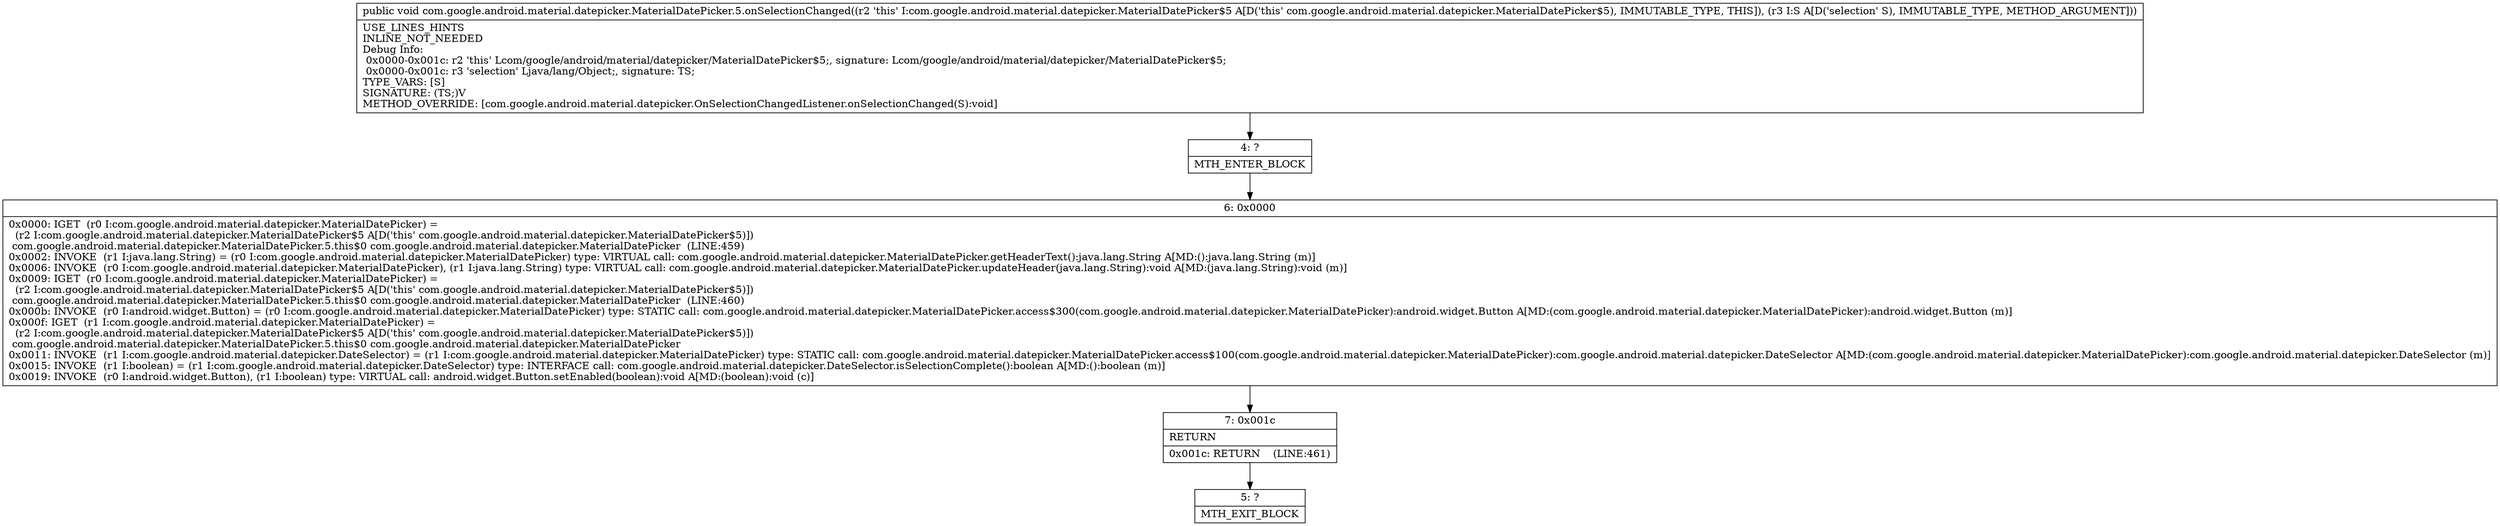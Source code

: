 digraph "CFG forcom.google.android.material.datepicker.MaterialDatePicker.5.onSelectionChanged(Ljava\/lang\/Object;)V" {
Node_4 [shape=record,label="{4\:\ ?|MTH_ENTER_BLOCK\l}"];
Node_6 [shape=record,label="{6\:\ 0x0000|0x0000: IGET  (r0 I:com.google.android.material.datepicker.MaterialDatePicker) = \l  (r2 I:com.google.android.material.datepicker.MaterialDatePicker$5 A[D('this' com.google.android.material.datepicker.MaterialDatePicker$5)])\l com.google.android.material.datepicker.MaterialDatePicker.5.this$0 com.google.android.material.datepicker.MaterialDatePicker  (LINE:459)\l0x0002: INVOKE  (r1 I:java.lang.String) = (r0 I:com.google.android.material.datepicker.MaterialDatePicker) type: VIRTUAL call: com.google.android.material.datepicker.MaterialDatePicker.getHeaderText():java.lang.String A[MD:():java.lang.String (m)]\l0x0006: INVOKE  (r0 I:com.google.android.material.datepicker.MaterialDatePicker), (r1 I:java.lang.String) type: VIRTUAL call: com.google.android.material.datepicker.MaterialDatePicker.updateHeader(java.lang.String):void A[MD:(java.lang.String):void (m)]\l0x0009: IGET  (r0 I:com.google.android.material.datepicker.MaterialDatePicker) = \l  (r2 I:com.google.android.material.datepicker.MaterialDatePicker$5 A[D('this' com.google.android.material.datepicker.MaterialDatePicker$5)])\l com.google.android.material.datepicker.MaterialDatePicker.5.this$0 com.google.android.material.datepicker.MaterialDatePicker  (LINE:460)\l0x000b: INVOKE  (r0 I:android.widget.Button) = (r0 I:com.google.android.material.datepicker.MaterialDatePicker) type: STATIC call: com.google.android.material.datepicker.MaterialDatePicker.access$300(com.google.android.material.datepicker.MaterialDatePicker):android.widget.Button A[MD:(com.google.android.material.datepicker.MaterialDatePicker):android.widget.Button (m)]\l0x000f: IGET  (r1 I:com.google.android.material.datepicker.MaterialDatePicker) = \l  (r2 I:com.google.android.material.datepicker.MaterialDatePicker$5 A[D('this' com.google.android.material.datepicker.MaterialDatePicker$5)])\l com.google.android.material.datepicker.MaterialDatePicker.5.this$0 com.google.android.material.datepicker.MaterialDatePicker \l0x0011: INVOKE  (r1 I:com.google.android.material.datepicker.DateSelector) = (r1 I:com.google.android.material.datepicker.MaterialDatePicker) type: STATIC call: com.google.android.material.datepicker.MaterialDatePicker.access$100(com.google.android.material.datepicker.MaterialDatePicker):com.google.android.material.datepicker.DateSelector A[MD:(com.google.android.material.datepicker.MaterialDatePicker):com.google.android.material.datepicker.DateSelector (m)]\l0x0015: INVOKE  (r1 I:boolean) = (r1 I:com.google.android.material.datepicker.DateSelector) type: INTERFACE call: com.google.android.material.datepicker.DateSelector.isSelectionComplete():boolean A[MD:():boolean (m)]\l0x0019: INVOKE  (r0 I:android.widget.Button), (r1 I:boolean) type: VIRTUAL call: android.widget.Button.setEnabled(boolean):void A[MD:(boolean):void (c)]\l}"];
Node_7 [shape=record,label="{7\:\ 0x001c|RETURN\l|0x001c: RETURN    (LINE:461)\l}"];
Node_5 [shape=record,label="{5\:\ ?|MTH_EXIT_BLOCK\l}"];
MethodNode[shape=record,label="{public void com.google.android.material.datepicker.MaterialDatePicker.5.onSelectionChanged((r2 'this' I:com.google.android.material.datepicker.MaterialDatePicker$5 A[D('this' com.google.android.material.datepicker.MaterialDatePicker$5), IMMUTABLE_TYPE, THIS]), (r3 I:S A[D('selection' S), IMMUTABLE_TYPE, METHOD_ARGUMENT]))  | USE_LINES_HINTS\lINLINE_NOT_NEEDED\lDebug Info:\l  0x0000\-0x001c: r2 'this' Lcom\/google\/android\/material\/datepicker\/MaterialDatePicker$5;, signature: Lcom\/google\/android\/material\/datepicker\/MaterialDatePicker$5;\l  0x0000\-0x001c: r3 'selection' Ljava\/lang\/Object;, signature: TS;\lTYPE_VARS: [S]\lSIGNATURE: (TS;)V\lMETHOD_OVERRIDE: [com.google.android.material.datepicker.OnSelectionChangedListener.onSelectionChanged(S):void]\l}"];
MethodNode -> Node_4;Node_4 -> Node_6;
Node_6 -> Node_7;
Node_7 -> Node_5;
}

